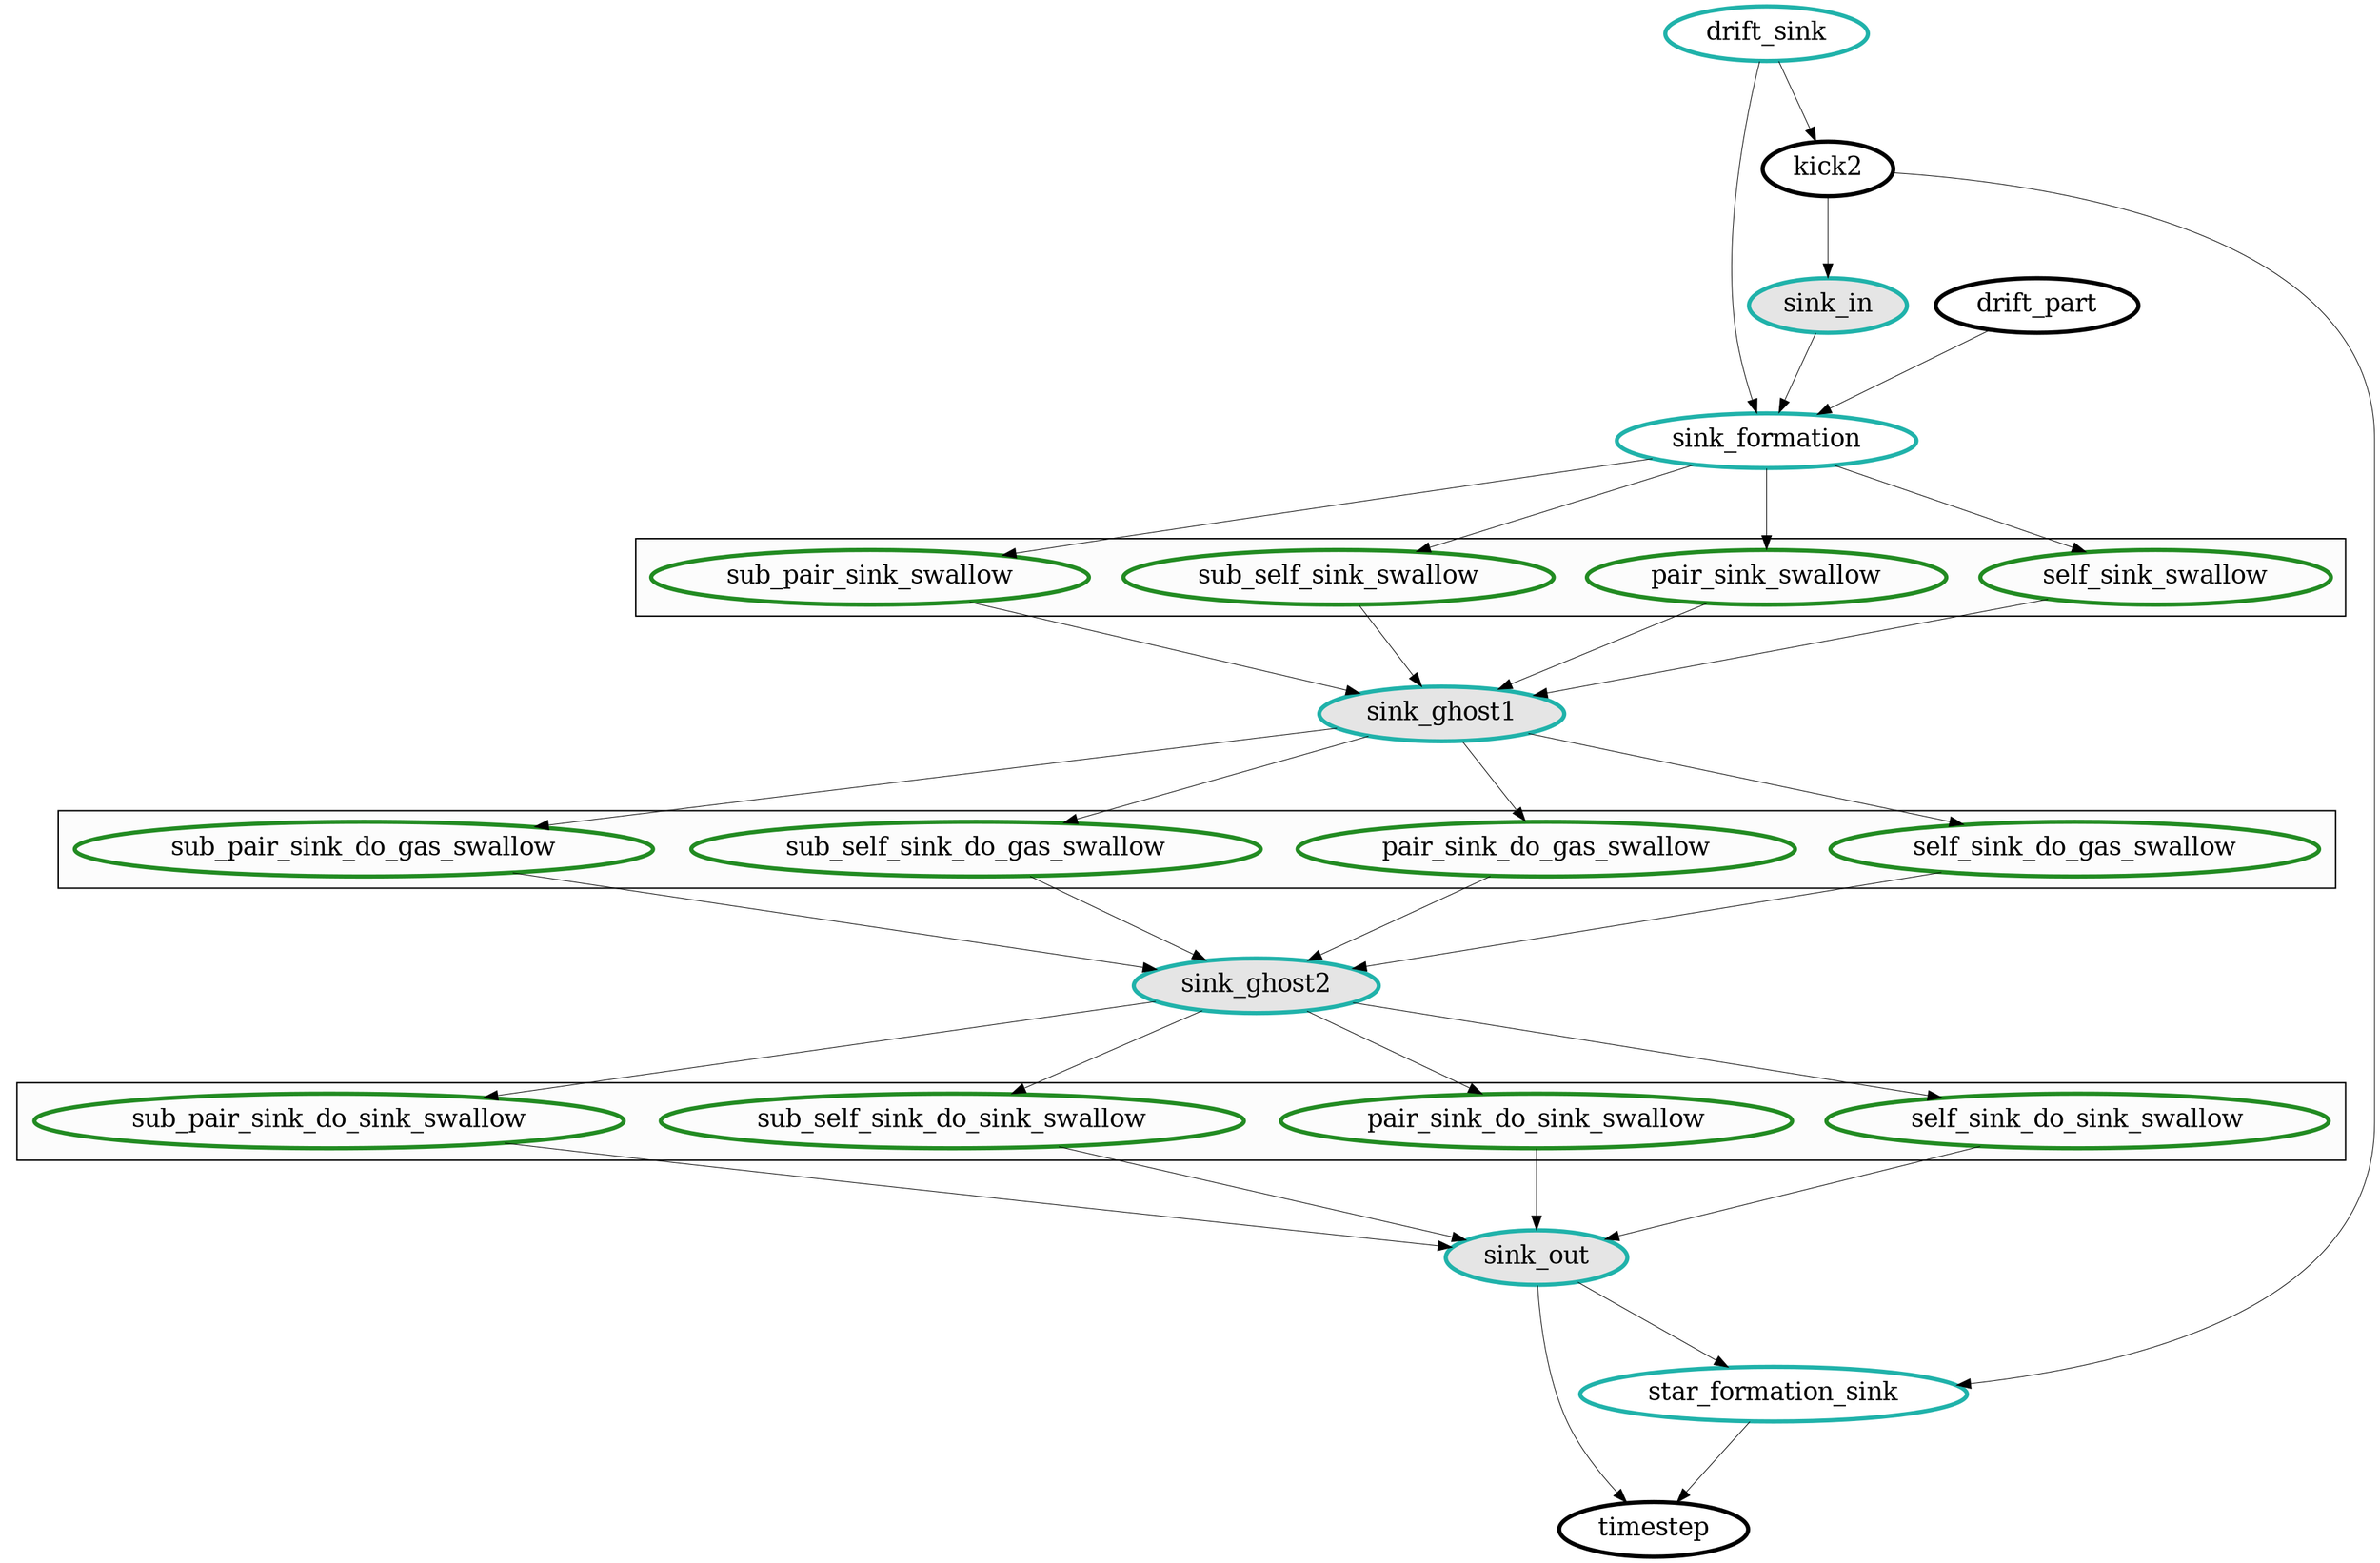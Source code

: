digraph task_dep {
	 # Header
	 compound=true;
	 ratio=0.66;
	 node[nodesep=0.15, fontsize=18, penwidth=3.];
	 edge[fontsize=12, penwidth=0.5];
	 ranksep=0.8;

	 # Special tasks
	 self_sink_do_sink_swallow[color=forestgreen];
	 self_sink_swallow[color=forestgreen];
	 self_sink_do_gas_swallow[color=forestgreen];
	 pair_sink_do_sink_swallow[color=forestgreen];
	 pair_sink_swallow[color=forestgreen];
	 pair_sink_do_gas_swallow[color=forestgreen];
	 sub_self_sink_do_sink_swallow[color=forestgreen];
	 sub_self_sink_swallow[color=forestgreen];
	 sub_self_sink_do_gas_swallow[color=forestgreen];
	 sub_pair_sink_do_sink_swallow[color=forestgreen];
	 sub_pair_sink_swallow[color=forestgreen];
	 sub_pair_sink_do_gas_swallow[color=forestgreen];
	 drift_sink[color=lightseagreen];
	 star_formation_sink[color=lightseagreen];
	 sink_in[style=filled,fillcolor=grey90,color=lightseagreen];
	 sink_ghost1[style=filled,fillcolor=grey90,color=lightseagreen];
	 sink_ghost2[style=filled,fillcolor=grey90,color=lightseagreen];
	 sink_out[style=filled,fillcolor=grey90,color=lightseagreen];
	 sink_formation[color=lightseagreen];

	 # Clusters
	 subgraph clusterSinkAccretion {
		 label="";
		 bgcolor="grey99";
		 pair_sink_do_gas_swallow;
		 self_sink_do_gas_swallow;
		 sub_pair_sink_do_gas_swallow;
		 sub_self_sink_do_gas_swallow;
	 };

	 subgraph clusterSinkFormation {
		 label="";
		 bgcolor="grey99";
		 pair_sink_swallow;
		 self_sink_swallow;
		 sub_pair_sink_swallow;
		 sub_self_sink_swallow;
	 };

	 subgraph clusterSinkMerger {
		 label="";
		 bgcolor="grey99";
		 pair_sink_do_sink_swallow;
		 self_sink_do_sink_swallow;
		 sub_pair_sink_do_sink_swallow;
		 sub_self_sink_do_sink_swallow;
	 };


	 # Dependencies
	 self_sink_do_sink_swallow->sink_out[fontcolor=forestgreen]
	 self_sink_swallow->sink_ghost1[fontcolor=forestgreen]
	 self_sink_do_gas_swallow->sink_ghost2[fontcolor=forestgreen]
	 pair_sink_do_sink_swallow->sink_out[fontcolor=forestgreen]
	 pair_sink_swallow->sink_ghost1[fontcolor=forestgreen]
	 pair_sink_do_gas_swallow->sink_ghost2[fontcolor=forestgreen]
	 sub_self_sink_do_sink_swallow->sink_out[fontcolor=forestgreen]
	 sub_self_sink_swallow->sink_ghost1[fontcolor=forestgreen]
	 sub_self_sink_do_gas_swallow->sink_ghost2[fontcolor=forestgreen]
	 sub_pair_sink_do_sink_swallow->sink_out[fontcolor=forestgreen]
	 sub_pair_sink_swallow->sink_ghost1[fontcolor=forestgreen]
	 sub_pair_sink_do_gas_swallow->sink_ghost2[fontcolor=forestgreen]
	 drift_part->sink_formation[fontcolor=blue3]
	 drift_sink->kick2[fontcolor=lightseagreen]
	 drift_sink->sink_formation[fontcolor=lightseagreen]
	 kick2->sink_in[fontcolor=black]
	 kick2->star_formation_sink[fontcolor=black]
	 star_formation_sink->timestep[fontcolor=lightseagreen]
	 sink_in->sink_formation[fontcolor=lightseagreen]
	 sink_ghost1->self_sink_do_gas_swallow[fontcolor=lightseagreen]
	 sink_ghost1->sub_self_sink_do_gas_swallow[fontcolor=lightseagreen]
	 sink_ghost1->sub_pair_sink_do_gas_swallow[fontcolor=lightseagreen]
	 sink_ghost1->pair_sink_do_gas_swallow[fontcolor=lightseagreen]
	 sink_ghost2->self_sink_do_sink_swallow[fontcolor=lightseagreen]
	 sink_ghost2->sub_self_sink_do_sink_swallow[fontcolor=lightseagreen]
	 sink_ghost2->sub_pair_sink_do_sink_swallow[fontcolor=lightseagreen]
	 sink_ghost2->pair_sink_do_sink_swallow[fontcolor=lightseagreen]
	 sink_out->timestep[fontcolor=lightseagreen]
	 sink_out->star_formation_sink[fontcolor=lightseagreen]
	 sink_formation->self_sink_swallow[fontcolor=lightseagreen]
	 sink_formation->sub_self_sink_swallow[fontcolor=lightseagreen]
	 sink_formation->sub_pair_sink_swallow[fontcolor=lightseagreen]
	 sink_formation->pair_sink_swallow[fontcolor=lightseagreen]
}